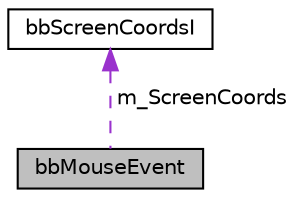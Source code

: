 digraph "bbMouseEvent"
{
 // LATEX_PDF_SIZE
  edge [fontname="Helvetica",fontsize="10",labelfontname="Helvetica",labelfontsize="10"];
  node [fontname="Helvetica",fontsize="10",shape=record];
  Node1 [label="bbMouseEvent",height=0.2,width=0.4,color="black", fillcolor="grey75", style="filled", fontcolor="black",tooltip=" "];
  Node2 -> Node1 [dir="back",color="darkorchid3",fontsize="10",style="dashed",label=" m_ScreenCoords" ,fontname="Helvetica"];
  Node2 [label="bbScreenCoordsI",height=0.2,width=0.4,color="black", fillcolor="white", style="filled",URL="$structbbScreenCoordsI.html",tooltip="Fixed point, 2d coordinates, precision given by bbMap::m_ScreenPPP."];
}
